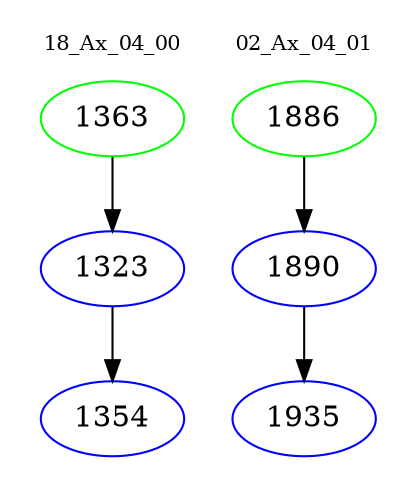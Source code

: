 digraph{
subgraph cluster_0 {
color = white
label = "18_Ax_04_00";
fontsize=10;
T0_1363 [label="1363", color="green"]
T0_1363 -> T0_1323 [color="black"]
T0_1323 [label="1323", color="blue"]
T0_1323 -> T0_1354 [color="black"]
T0_1354 [label="1354", color="blue"]
}
subgraph cluster_1 {
color = white
label = "02_Ax_04_01";
fontsize=10;
T1_1886 [label="1886", color="green"]
T1_1886 -> T1_1890 [color="black"]
T1_1890 [label="1890", color="blue"]
T1_1890 -> T1_1935 [color="black"]
T1_1935 [label="1935", color="blue"]
}
}
